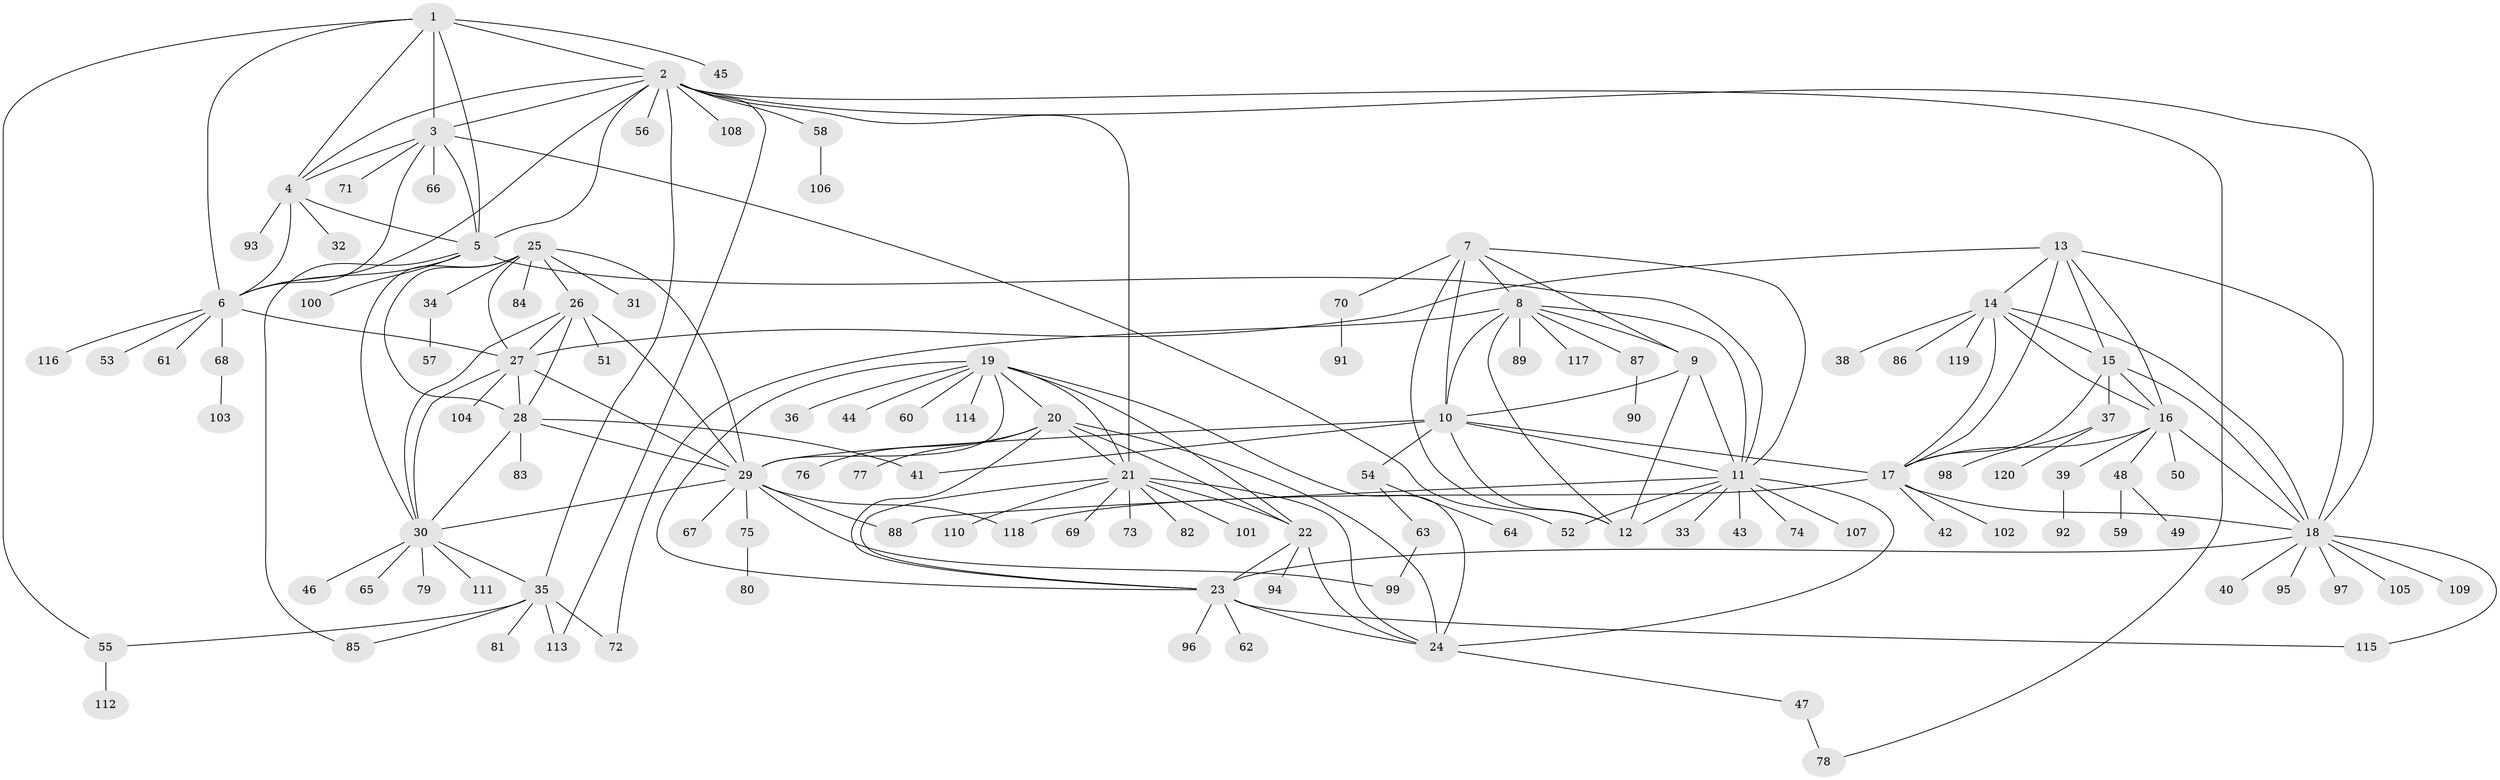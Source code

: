 // coarse degree distribution, {5: 0.013888888888888888, 6: 0.041666666666666664, 10: 0.027777777777777776, 2: 0.06944444444444445, 4: 0.027777777777777776, 8: 0.013888888888888888, 1: 0.75, 7: 0.013888888888888888, 16: 0.013888888888888888, 14: 0.013888888888888888, 12: 0.013888888888888888}
// Generated by graph-tools (version 1.1) at 2025/58/03/04/25 21:58:33]
// undirected, 120 vertices, 187 edges
graph export_dot {
graph [start="1"]
  node [color=gray90,style=filled];
  1;
  2;
  3;
  4;
  5;
  6;
  7;
  8;
  9;
  10;
  11;
  12;
  13;
  14;
  15;
  16;
  17;
  18;
  19;
  20;
  21;
  22;
  23;
  24;
  25;
  26;
  27;
  28;
  29;
  30;
  31;
  32;
  33;
  34;
  35;
  36;
  37;
  38;
  39;
  40;
  41;
  42;
  43;
  44;
  45;
  46;
  47;
  48;
  49;
  50;
  51;
  52;
  53;
  54;
  55;
  56;
  57;
  58;
  59;
  60;
  61;
  62;
  63;
  64;
  65;
  66;
  67;
  68;
  69;
  70;
  71;
  72;
  73;
  74;
  75;
  76;
  77;
  78;
  79;
  80;
  81;
  82;
  83;
  84;
  85;
  86;
  87;
  88;
  89;
  90;
  91;
  92;
  93;
  94;
  95;
  96;
  97;
  98;
  99;
  100;
  101;
  102;
  103;
  104;
  105;
  106;
  107;
  108;
  109;
  110;
  111;
  112;
  113;
  114;
  115;
  116;
  117;
  118;
  119;
  120;
  1 -- 2;
  1 -- 3;
  1 -- 4;
  1 -- 5;
  1 -- 6;
  1 -- 45;
  1 -- 55;
  2 -- 3;
  2 -- 4;
  2 -- 5;
  2 -- 6;
  2 -- 18;
  2 -- 21;
  2 -- 35;
  2 -- 56;
  2 -- 58;
  2 -- 78;
  2 -- 108;
  2 -- 113;
  3 -- 4;
  3 -- 5;
  3 -- 6;
  3 -- 52;
  3 -- 66;
  3 -- 71;
  4 -- 5;
  4 -- 6;
  4 -- 32;
  4 -- 93;
  5 -- 6;
  5 -- 11;
  5 -- 85;
  5 -- 100;
  6 -- 27;
  6 -- 53;
  6 -- 61;
  6 -- 68;
  6 -- 116;
  7 -- 8;
  7 -- 9;
  7 -- 10;
  7 -- 11;
  7 -- 12;
  7 -- 70;
  8 -- 9;
  8 -- 10;
  8 -- 11;
  8 -- 12;
  8 -- 72;
  8 -- 87;
  8 -- 89;
  8 -- 117;
  9 -- 10;
  9 -- 11;
  9 -- 12;
  10 -- 11;
  10 -- 12;
  10 -- 17;
  10 -- 29;
  10 -- 41;
  10 -- 54;
  11 -- 12;
  11 -- 24;
  11 -- 33;
  11 -- 43;
  11 -- 52;
  11 -- 74;
  11 -- 88;
  11 -- 107;
  13 -- 14;
  13 -- 15;
  13 -- 16;
  13 -- 17;
  13 -- 18;
  13 -- 27;
  14 -- 15;
  14 -- 16;
  14 -- 17;
  14 -- 18;
  14 -- 38;
  14 -- 86;
  14 -- 119;
  15 -- 16;
  15 -- 17;
  15 -- 18;
  15 -- 37;
  16 -- 17;
  16 -- 18;
  16 -- 39;
  16 -- 48;
  16 -- 50;
  17 -- 18;
  17 -- 42;
  17 -- 102;
  17 -- 118;
  18 -- 23;
  18 -- 40;
  18 -- 95;
  18 -- 97;
  18 -- 105;
  18 -- 109;
  18 -- 115;
  19 -- 20;
  19 -- 21;
  19 -- 22;
  19 -- 23;
  19 -- 24;
  19 -- 29;
  19 -- 36;
  19 -- 44;
  19 -- 60;
  19 -- 114;
  20 -- 21;
  20 -- 22;
  20 -- 23;
  20 -- 24;
  20 -- 76;
  20 -- 77;
  21 -- 22;
  21 -- 23;
  21 -- 24;
  21 -- 69;
  21 -- 73;
  21 -- 82;
  21 -- 101;
  21 -- 110;
  22 -- 23;
  22 -- 24;
  22 -- 94;
  23 -- 24;
  23 -- 62;
  23 -- 96;
  23 -- 115;
  24 -- 47;
  25 -- 26;
  25 -- 27;
  25 -- 28;
  25 -- 29;
  25 -- 30;
  25 -- 31;
  25 -- 34;
  25 -- 84;
  26 -- 27;
  26 -- 28;
  26 -- 29;
  26 -- 30;
  26 -- 51;
  27 -- 28;
  27 -- 29;
  27 -- 30;
  27 -- 104;
  28 -- 29;
  28 -- 30;
  28 -- 41;
  28 -- 83;
  29 -- 30;
  29 -- 67;
  29 -- 75;
  29 -- 88;
  29 -- 99;
  29 -- 118;
  30 -- 35;
  30 -- 46;
  30 -- 65;
  30 -- 79;
  30 -- 111;
  34 -- 57;
  35 -- 55;
  35 -- 72;
  35 -- 81;
  35 -- 85;
  35 -- 113;
  37 -- 98;
  37 -- 120;
  39 -- 92;
  47 -- 78;
  48 -- 49;
  48 -- 59;
  54 -- 63;
  54 -- 64;
  55 -- 112;
  58 -- 106;
  63 -- 99;
  68 -- 103;
  70 -- 91;
  75 -- 80;
  87 -- 90;
}
